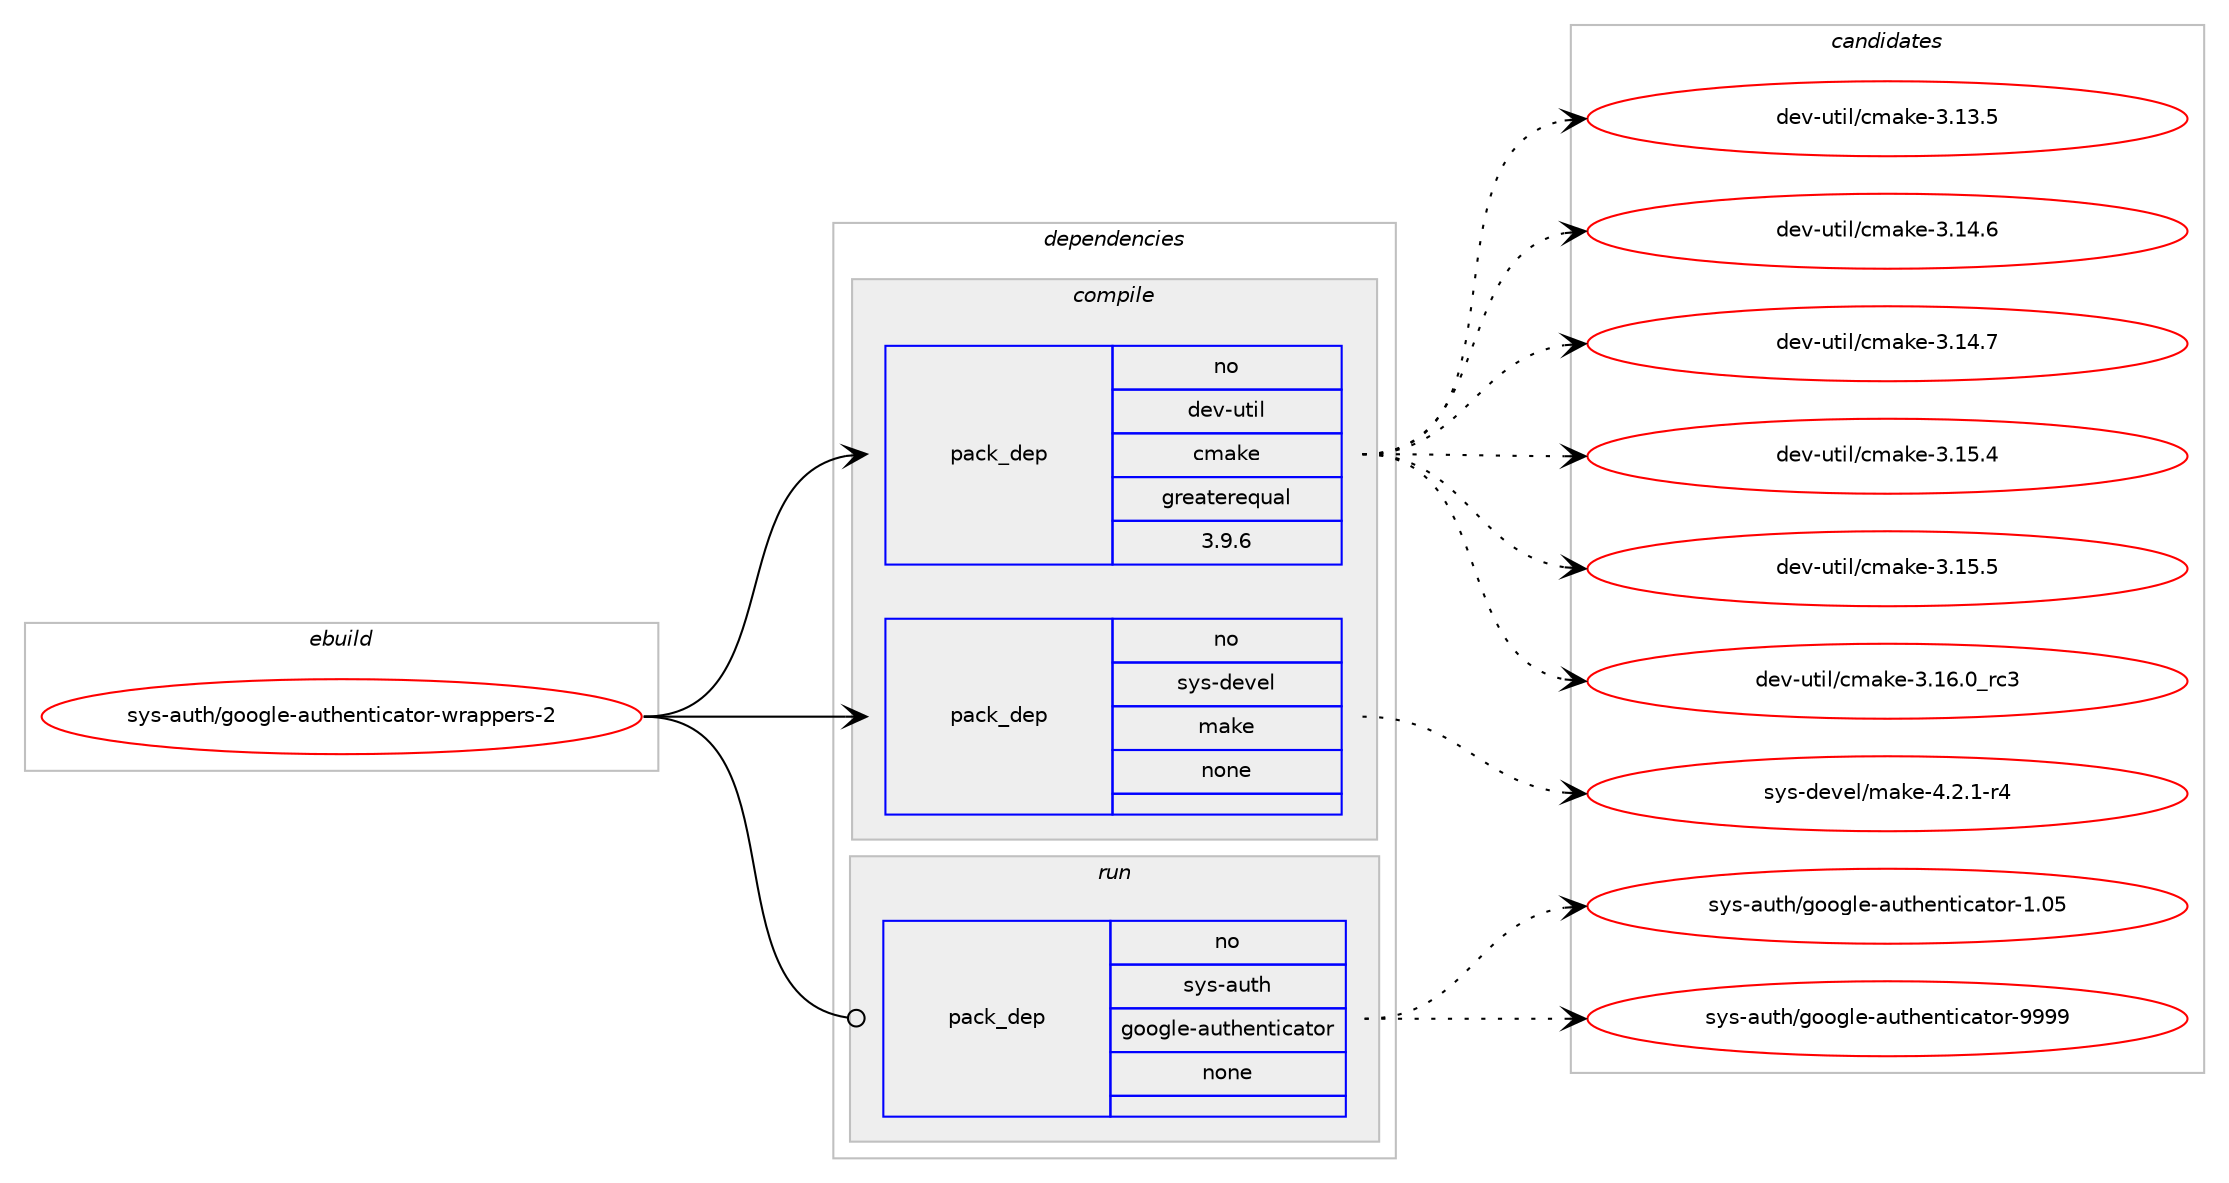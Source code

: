 digraph prolog {

# *************
# Graph options
# *************

newrank=true;
concentrate=true;
compound=true;
graph [rankdir=LR,fontname=Helvetica,fontsize=10,ranksep=1.5];#, ranksep=2.5, nodesep=0.2];
edge  [arrowhead=vee];
node  [fontname=Helvetica,fontsize=10];

# **********
# The ebuild
# **********

subgraph cluster_leftcol {
color=gray;
rank=same;
label=<<i>ebuild</i>>;
id [label="sys-auth/google-authenticator-wrappers-2", color=red, width=4, href="../sys-auth/google-authenticator-wrappers-2.svg"];
}

# ****************
# The dependencies
# ****************

subgraph cluster_midcol {
color=gray;
label=<<i>dependencies</i>>;
subgraph cluster_compile {
fillcolor="#eeeeee";
style=filled;
label=<<i>compile</i>>;
subgraph pack652215 {
dependency879575 [label=<<TABLE BORDER="0" CELLBORDER="1" CELLSPACING="0" CELLPADDING="4" WIDTH="220"><TR><TD ROWSPAN="6" CELLPADDING="30">pack_dep</TD></TR><TR><TD WIDTH="110">no</TD></TR><TR><TD>dev-util</TD></TR><TR><TD>cmake</TD></TR><TR><TD>greaterequal</TD></TR><TR><TD>3.9.6</TD></TR></TABLE>>, shape=none, color=blue];
}
id:e -> dependency879575:w [weight=20,style="solid",arrowhead="vee"];
subgraph pack652216 {
dependency879576 [label=<<TABLE BORDER="0" CELLBORDER="1" CELLSPACING="0" CELLPADDING="4" WIDTH="220"><TR><TD ROWSPAN="6" CELLPADDING="30">pack_dep</TD></TR><TR><TD WIDTH="110">no</TD></TR><TR><TD>sys-devel</TD></TR><TR><TD>make</TD></TR><TR><TD>none</TD></TR><TR><TD></TD></TR></TABLE>>, shape=none, color=blue];
}
id:e -> dependency879576:w [weight=20,style="solid",arrowhead="vee"];
}
subgraph cluster_compileandrun {
fillcolor="#eeeeee";
style=filled;
label=<<i>compile and run</i>>;
}
subgraph cluster_run {
fillcolor="#eeeeee";
style=filled;
label=<<i>run</i>>;
subgraph pack652217 {
dependency879577 [label=<<TABLE BORDER="0" CELLBORDER="1" CELLSPACING="0" CELLPADDING="4" WIDTH="220"><TR><TD ROWSPAN="6" CELLPADDING="30">pack_dep</TD></TR><TR><TD WIDTH="110">no</TD></TR><TR><TD>sys-auth</TD></TR><TR><TD>google-authenticator</TD></TR><TR><TD>none</TD></TR><TR><TD></TD></TR></TABLE>>, shape=none, color=blue];
}
id:e -> dependency879577:w [weight=20,style="solid",arrowhead="odot"];
}
}

# **************
# The candidates
# **************

subgraph cluster_choices {
rank=same;
color=gray;
label=<<i>candidates</i>>;

subgraph choice652215 {
color=black;
nodesep=1;
choice1001011184511711610510847991099710710145514649514653 [label="dev-util/cmake-3.13.5", color=red, width=4,href="../dev-util/cmake-3.13.5.svg"];
choice1001011184511711610510847991099710710145514649524654 [label="dev-util/cmake-3.14.6", color=red, width=4,href="../dev-util/cmake-3.14.6.svg"];
choice1001011184511711610510847991099710710145514649524655 [label="dev-util/cmake-3.14.7", color=red, width=4,href="../dev-util/cmake-3.14.7.svg"];
choice1001011184511711610510847991099710710145514649534652 [label="dev-util/cmake-3.15.4", color=red, width=4,href="../dev-util/cmake-3.15.4.svg"];
choice1001011184511711610510847991099710710145514649534653 [label="dev-util/cmake-3.15.5", color=red, width=4,href="../dev-util/cmake-3.15.5.svg"];
choice1001011184511711610510847991099710710145514649544648951149951 [label="dev-util/cmake-3.16.0_rc3", color=red, width=4,href="../dev-util/cmake-3.16.0_rc3.svg"];
dependency879575:e -> choice1001011184511711610510847991099710710145514649514653:w [style=dotted,weight="100"];
dependency879575:e -> choice1001011184511711610510847991099710710145514649524654:w [style=dotted,weight="100"];
dependency879575:e -> choice1001011184511711610510847991099710710145514649524655:w [style=dotted,weight="100"];
dependency879575:e -> choice1001011184511711610510847991099710710145514649534652:w [style=dotted,weight="100"];
dependency879575:e -> choice1001011184511711610510847991099710710145514649534653:w [style=dotted,weight="100"];
dependency879575:e -> choice1001011184511711610510847991099710710145514649544648951149951:w [style=dotted,weight="100"];
}
subgraph choice652216 {
color=black;
nodesep=1;
choice1151211154510010111810110847109971071014552465046494511452 [label="sys-devel/make-4.2.1-r4", color=red, width=4,href="../sys-devel/make-4.2.1-r4.svg"];
dependency879576:e -> choice1151211154510010111810110847109971071014552465046494511452:w [style=dotted,weight="100"];
}
subgraph choice652217 {
color=black;
nodesep=1;
choice115121115459711711610447103111111103108101459711711610410111011610599971161111144549464853 [label="sys-auth/google-authenticator-1.05", color=red, width=4,href="../sys-auth/google-authenticator-1.05.svg"];
choice115121115459711711610447103111111103108101459711711610410111011610599971161111144557575757 [label="sys-auth/google-authenticator-9999", color=red, width=4,href="../sys-auth/google-authenticator-9999.svg"];
dependency879577:e -> choice115121115459711711610447103111111103108101459711711610410111011610599971161111144549464853:w [style=dotted,weight="100"];
dependency879577:e -> choice115121115459711711610447103111111103108101459711711610410111011610599971161111144557575757:w [style=dotted,weight="100"];
}
}

}
